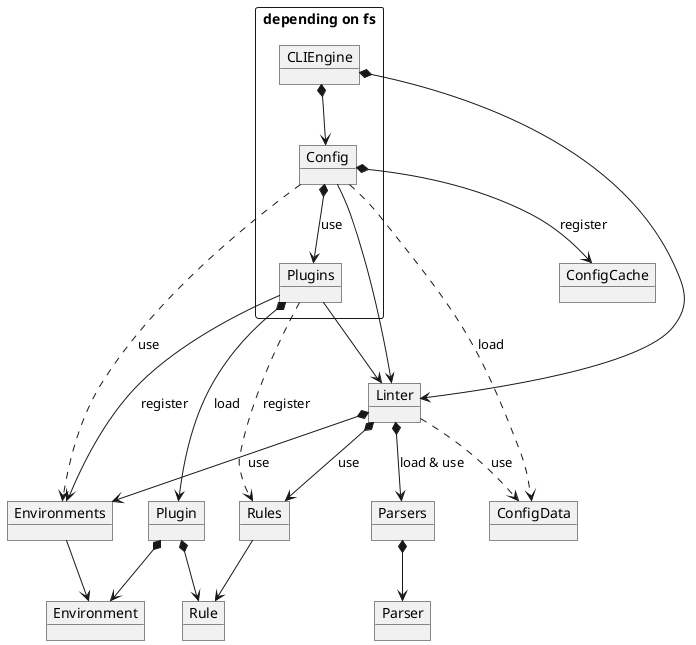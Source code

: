 @startuml
rectangle "depending on fs" {
  object CLIEngine
  object Config
  object Plugins
}
object Linter
object ConfigCache
object ConfigData
object Parsers
object Environments
object Rules
object Parser
object Plugin
object Environment
object Rule

CLIEngine *--> Linter
CLIEngine *--> Config
Config --> Linter
Config *--> ConfigCache : "register"
Config *--> Plugins : "use"
Config ..> ConfigData : "load"
Config ..> Environments : "use"
Plugins --> Environments : "register"
Plugins --> Linter
Plugins ..> Rules : "register"
Plugins *--> Plugin : "load"
Linter *--> Parsers : "load & use"
Linter *--> Rules : "use"
Linter *--> Environments : "use"
Linter ..> ConfigData : "use"
Parsers *--> Parser
Environments --> Environment
Rules --> Rule
Plugin *--> Rule
Plugin *--> Environment
@enduml

